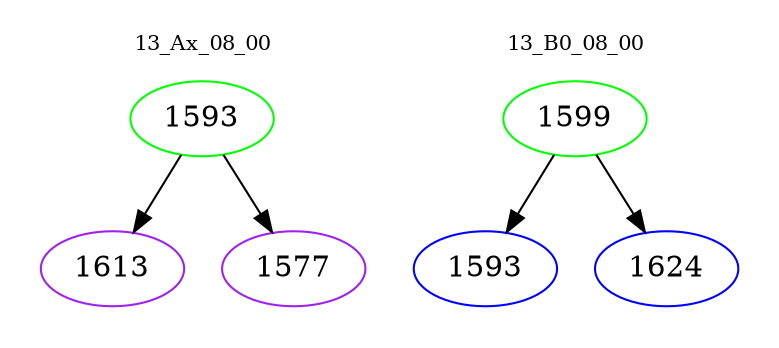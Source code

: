 digraph{
subgraph cluster_0 {
color = white
label = "13_Ax_08_00";
fontsize=10;
T0_1593 [label="1593", color="green"]
T0_1593 -> T0_1613 [color="black"]
T0_1613 [label="1613", color="purple"]
T0_1593 -> T0_1577 [color="black"]
T0_1577 [label="1577", color="purple"]
}
subgraph cluster_1 {
color = white
label = "13_B0_08_00";
fontsize=10;
T1_1599 [label="1599", color="green"]
T1_1599 -> T1_1593 [color="black"]
T1_1593 [label="1593", color="blue"]
T1_1599 -> T1_1624 [color="black"]
T1_1624 [label="1624", color="blue"]
}
}
